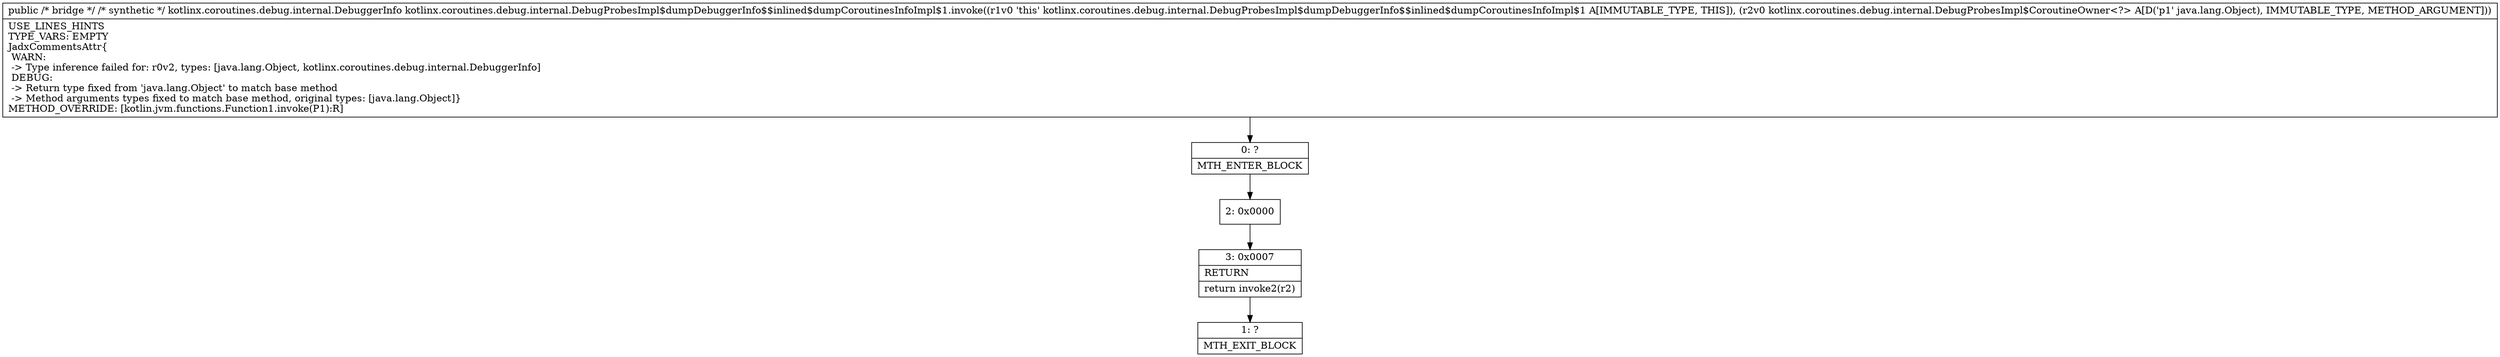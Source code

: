 digraph "CFG forkotlinx.coroutines.debug.internal.DebugProbesImpl$dumpDebuggerInfo$$inlined$dumpCoroutinesInfoImpl$1.invoke(Ljava\/lang\/Object;)Ljava\/lang\/Object;" {
Node_0 [shape=record,label="{0\:\ ?|MTH_ENTER_BLOCK\l}"];
Node_2 [shape=record,label="{2\:\ 0x0000}"];
Node_3 [shape=record,label="{3\:\ 0x0007|RETURN\l|return invoke2(r2)\l}"];
Node_1 [shape=record,label="{1\:\ ?|MTH_EXIT_BLOCK\l}"];
MethodNode[shape=record,label="{public \/* bridge *\/ \/* synthetic *\/ kotlinx.coroutines.debug.internal.DebuggerInfo kotlinx.coroutines.debug.internal.DebugProbesImpl$dumpDebuggerInfo$$inlined$dumpCoroutinesInfoImpl$1.invoke((r1v0 'this' kotlinx.coroutines.debug.internal.DebugProbesImpl$dumpDebuggerInfo$$inlined$dumpCoroutinesInfoImpl$1 A[IMMUTABLE_TYPE, THIS]), (r2v0 kotlinx.coroutines.debug.internal.DebugProbesImpl$CoroutineOwner\<?\> A[D('p1' java.lang.Object), IMMUTABLE_TYPE, METHOD_ARGUMENT]))  | USE_LINES_HINTS\lTYPE_VARS: EMPTY\lJadxCommentsAttr\{\l WARN: \l \-\> Type inference failed for: r0v2, types: [java.lang.Object, kotlinx.coroutines.debug.internal.DebuggerInfo]\l DEBUG: \l \-\> Return type fixed from 'java.lang.Object' to match base method\l \-\> Method arguments types fixed to match base method, original types: [java.lang.Object]\}\lMETHOD_OVERRIDE: [kotlin.jvm.functions.Function1.invoke(P1):R]\l}"];
MethodNode -> Node_0;Node_0 -> Node_2;
Node_2 -> Node_3;
Node_3 -> Node_1;
}

